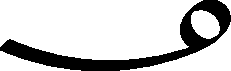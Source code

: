 pen slanty = makepen(slant(1.0)*xscale(0.333)*circle((0,0),2.5));
path small_curl = (0,0)..(100,0)..(110,10)..(100,20)..(90,10)..(100,0);
draw(small_curl, slanty);
